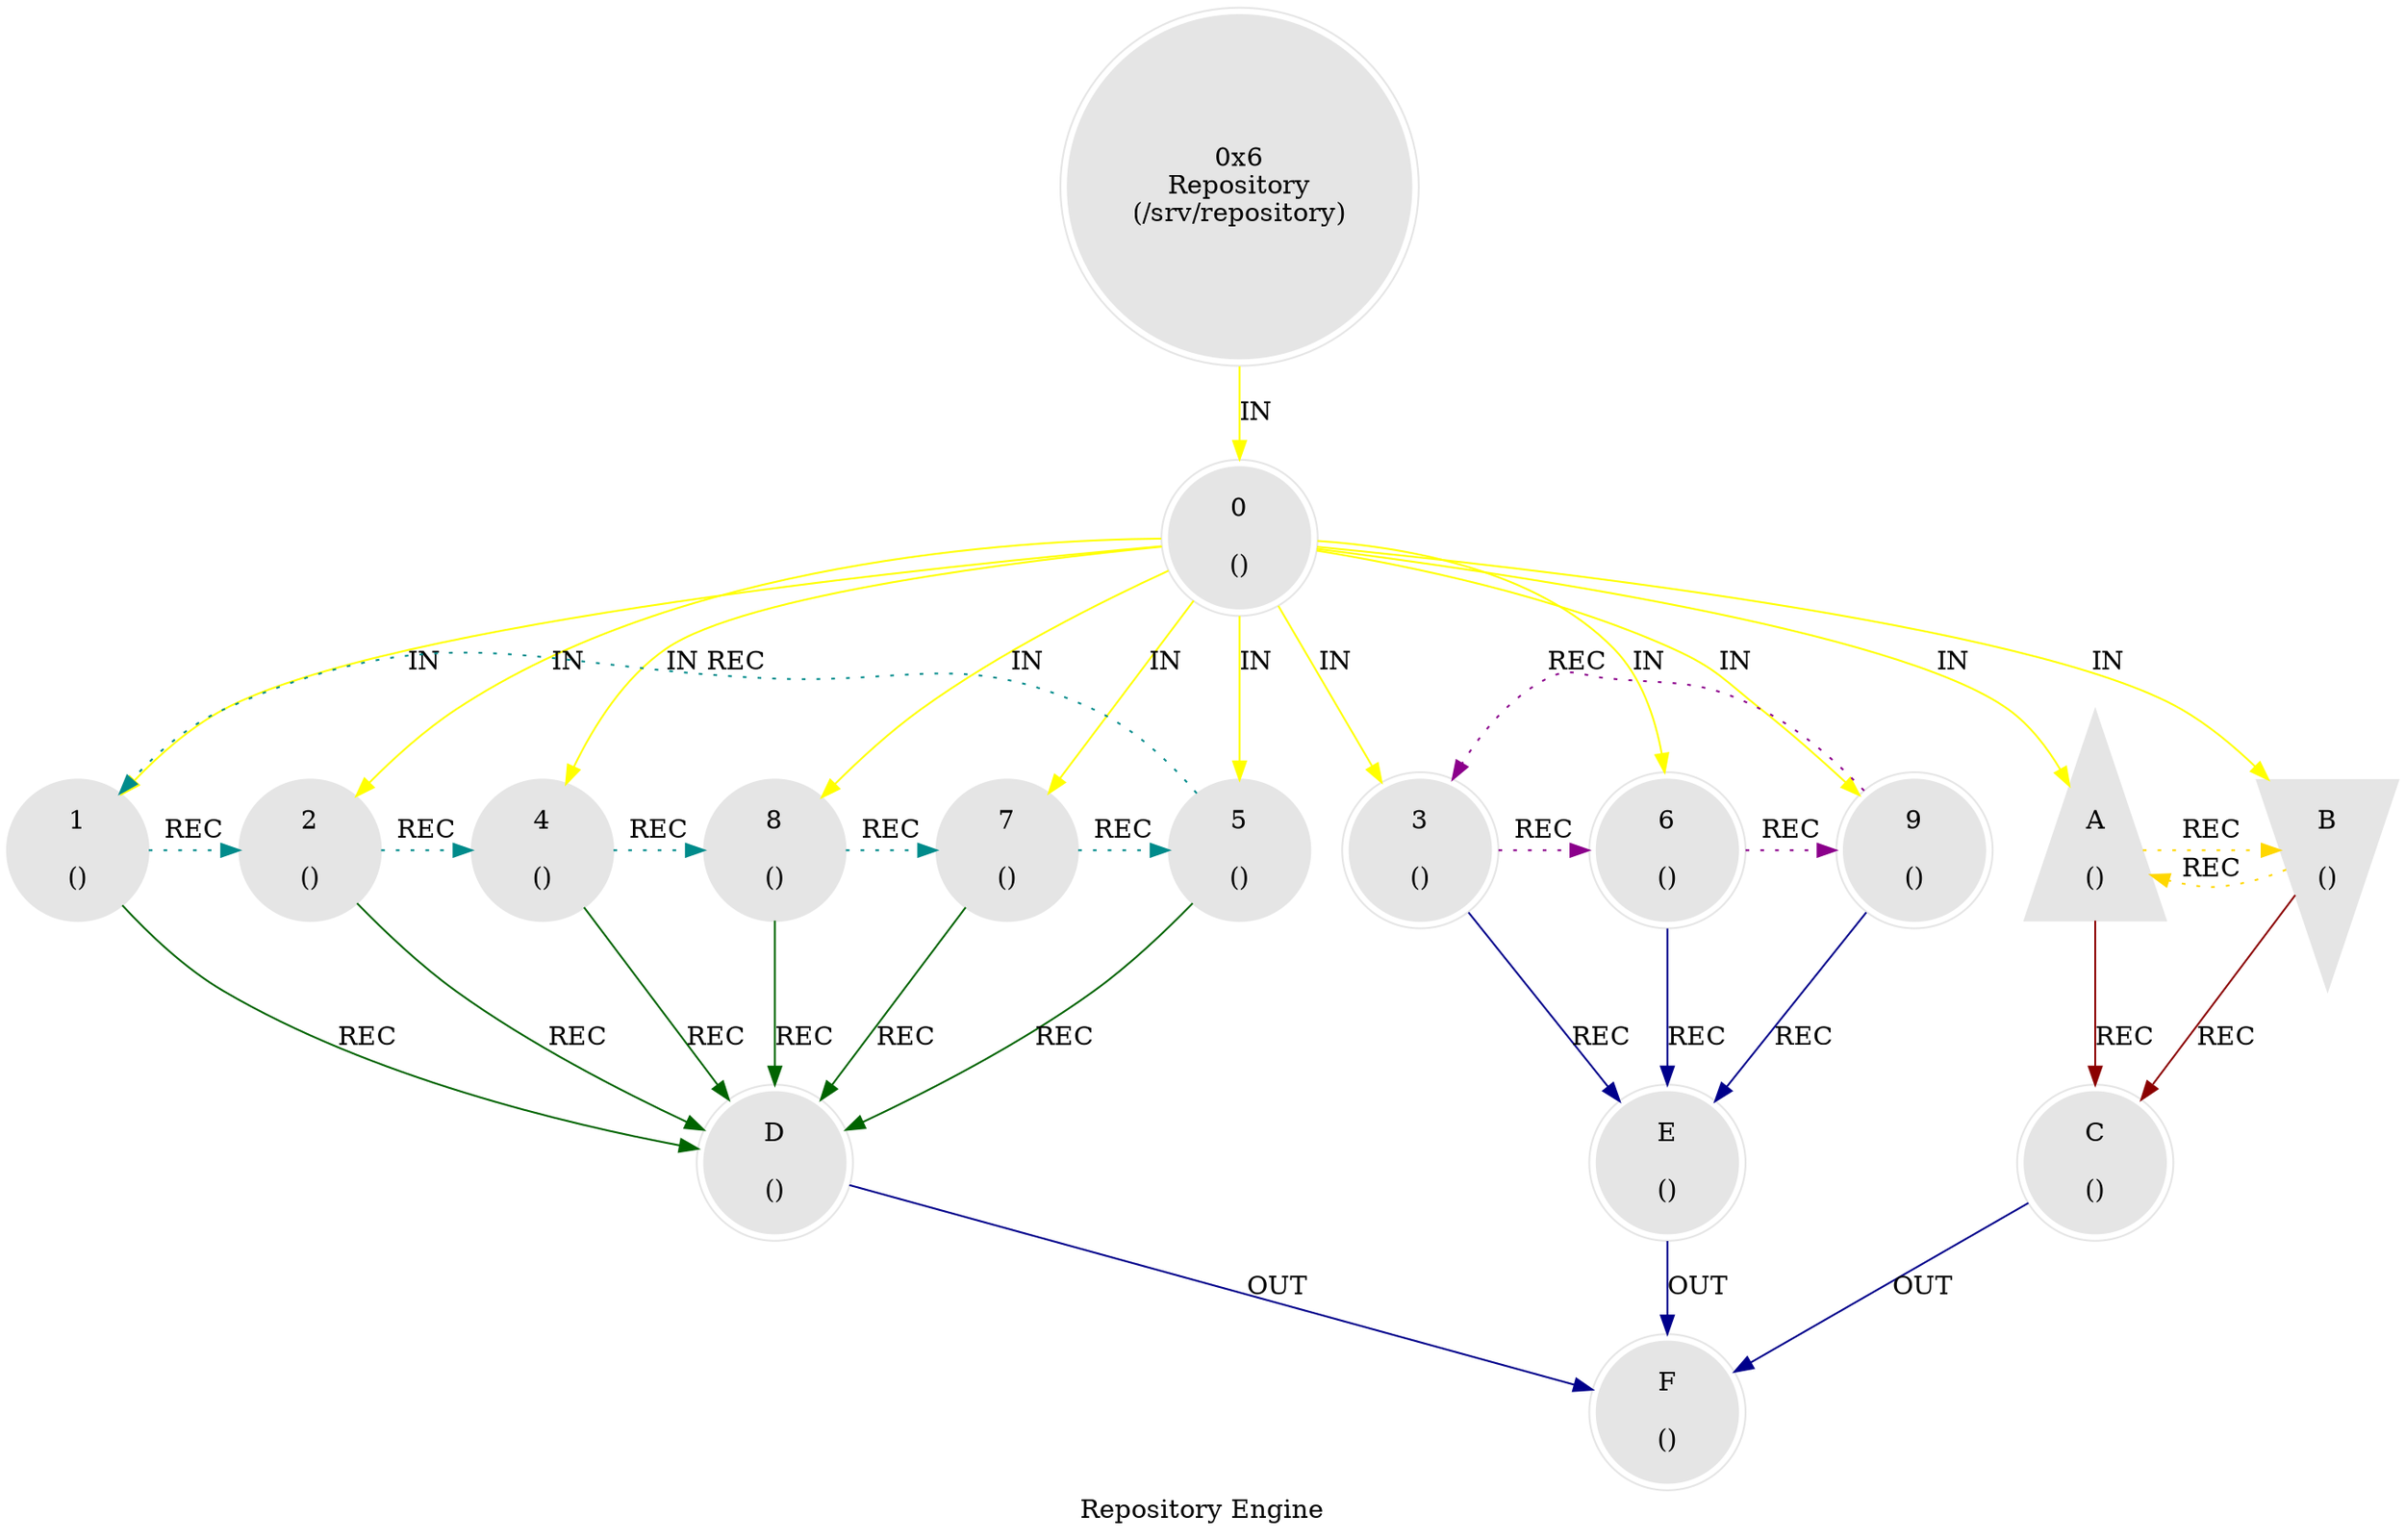 digraph G {
    label = "Repository Engine";
    style = filled;
    color = red;
    comment = "";
    node [shape = polygon; sides = 6; style = filled; color = grey90;];
    
    spark_6_mythos_t [label = "0x6\nRepository\n(/srv/repository)";shape = doublecircle;];
    
    // The Sacred 3-6-9 (Boundary of Perception).
    // "If you knew the magnificence of 3, 6, and 9, you would have a key to the universe." — Tesla.
    // The 1-2-4-8-7-5 Vortex (Boundary of Comprehension).
    spark_0_repository_t [label = "0\n\n()";shape = doublecircle;comment = "";];
    spark_1_repository_t [label = "1\n\n()";shape = circle;comment = "";];
    spark_2_repository_t [label = "2\n\n()";shape = circle;comment = "";];
    spark_4_repository_t [label = "4\n\n()";shape = circle;comment = "";];
    spark_8_repository_t [label = "8\n\n()";shape = circle;comment = "";];
    spark_7_repository_t [label = "7\n\n()";shape = circle;comment = "";];
    spark_5_repository_t [label = "5\n\n()";shape = circle;comment = "";];
    spark_3_repository_t [label = "3\n\n()";shape = doublecircle;comment = "";];
    spark_6_repository_t [label = "6\n\n()";shape = doublecircle;comment = "";];
    spark_9_repository_t [label = "9\n\n()";shape = doublecircle;comment = "";];
    spark_a_repository_t [label = "A\n\n()";shape = triangle;comment = "";];
    spark_b_repository_t [label = "B\n\n()";shape = invtriangle;comment = "";];
    spark_c_repository_t [label = "C\n\n()";shape = doublecircle;];
    spark_d_repository_t [label = "D\n\n()";shape = doublecircle;];
    spark_e_repository_t [label = "E\n\n()";shape = doublecircle;];
    spark_f_repository_t [label = "F\n\n()";shape = doublecircle;];
    
    // IN = Input
    // OUT = Output
    // REC = Recursion
    spark_6_mythos_t -> spark_0_repository_t -> {spark_a_repository_t spark_b_repository_t spark_1_repository_t spark_2_repository_t spark_3_repository_t spark_4_repository_t spark_5_repository_t spark_6_repository_t spark_7_repository_t spark_8_repository_t spark_9_repository_t} [label = "IN"; color = yellow; comment = "";];
    
    {spark_a_repository_t spark_b_repository_t} -> spark_c_repository_t [label = "REC"; color = darkred; comment = "";];
    {spark_1_repository_t spark_2_repository_t spark_4_repository_t spark_8_repository_t spark_7_repository_t spark_5_repository_t} -> spark_d_repository_t [label = "REC"; color = darkgreen; comment = "";];
    {spark_3_repository_t spark_6_repository_t spark_9_repository_t} -> spark_e_repository_t [label = "REC"; color = darkblue; comment = "";];
    
    spark_1_repository_t -> spark_2_repository_t -> spark_4_repository_t -> spark_8_repository_t -> spark_7_repository_t -> spark_5_repository_t -> spark_1_repository_t [label = "REC"; color = darkcyan; comment = ""; style = dotted; constraint = false;];
    spark_3_repository_t -> spark_6_repository_t -> spark_9_repository_t -> spark_3_repository_t [label = "REC"; color = darkmagenta; comment = ""; style = dotted; constraint = false;];
    spark_a_repository_t -> spark_b_repository_t -> spark_a_repository_t [label = "REC"; color = gold; comment = ""; style = dotted; constraint = false;];
    
    {spark_c_repository_t spark_d_repository_t spark_e_repository_t} -> spark_f_repository_t [label = "OUT"; color = darkblue; comment = "";];
}